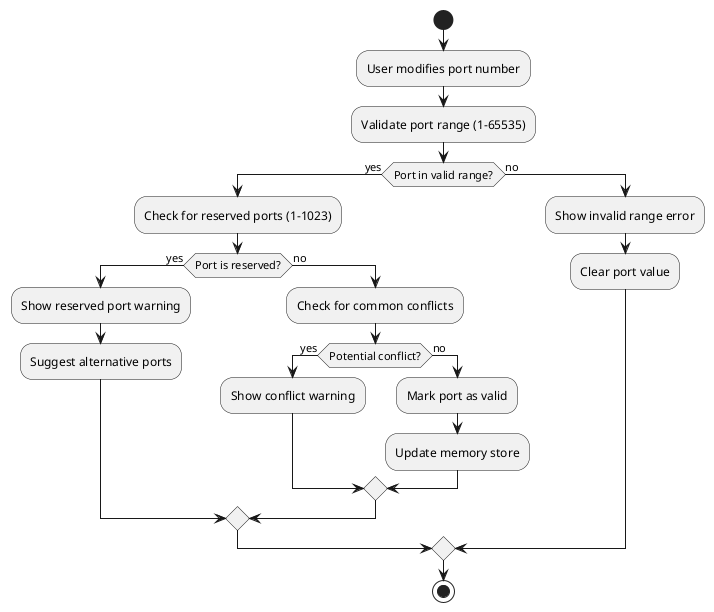 @startuml
start
:User modifies port number;
:Validate port range (1-65535);
if (Port in valid range?) then (yes)
  :Check for reserved ports (1-1023);
  if (Port is reserved?) then (yes)
    :Show reserved port warning;
    :Suggest alternative ports;
  else (no)
    :Check for common conflicts;
    if (Potential conflict?) then (yes)
      :Show conflict warning;
    else (no)
      :Mark port as valid;
      :Update memory store;
    endif
  endif
else (no)
  :Show invalid range error;
  :Clear port value;
endif
stop
@enduml